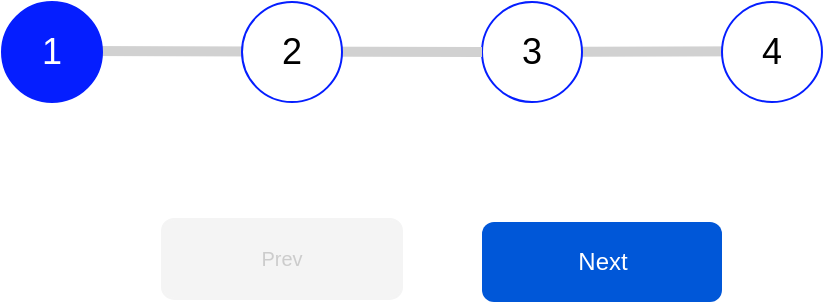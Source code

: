 <mxfile version="15.9.6" type="device"><diagram id="vWdnyQel4jqhRgon0HJ7" name="Page-1"><mxGraphModel dx="1422" dy="721" grid="1" gridSize="10" guides="1" tooltips="1" connect="1" arrows="1" fold="1" page="1" pageScale="1" pageWidth="827" pageHeight="1169" math="0" shadow="0"><root><mxCell id="0"/><mxCell id="1" parent="0"/><mxCell id="Dd1gmSxw_yAQWYS6m2-f-1" value="Prev" style="rounded=1;html=1;shadow=0;dashed=0;whiteSpace=wrap;fontSize=10;fillColor=#F4F4F4;align=center;strokeColor=#F4F4F4;fontColor=#CCCCCC;" vertex="1" parent="1"><mxGeometry x="240" y="278.44" width="120" height="40" as="geometry"/></mxCell><mxCell id="Dd1gmSxw_yAQWYS6m2-f-2" value="Next" style="rounded=1;fillColor=#0057D8;strokeColor=none;html=1;fontColor=#ffffff;align=center;verticalAlign=middle;fontStyle=0;fontSize=12;sketch=0;" vertex="1" parent="1"><mxGeometry x="400" y="280" width="120" height="40" as="geometry"/></mxCell><mxCell id="Dd1gmSxw_yAQWYS6m2-f-5" value="" style="endArrow=none;html=1;rounded=0;fontSize=18;fontColor=#FFFFFF;strokeColor=#D1D1D1;strokeWidth=5;fillColor=#f5f5f5;startArrow=none;" edge="1" parent="1" source="Dd1gmSxw_yAQWYS6m2-f-7"><mxGeometry width="50" height="50" relative="1" as="geometry"><mxPoint x="200" y="194.5" as="sourcePoint"/><mxPoint x="565" y="194.5" as="targetPoint"/></mxGeometry></mxCell><mxCell id="Dd1gmSxw_yAQWYS6m2-f-7" value="3" style="ellipse;whiteSpace=wrap;html=1;aspect=fixed;strokeColor=#051EFF;fillColor=#FFFFFF;fontColor=#000000;fontSize=18;" vertex="1" parent="1"><mxGeometry x="400" y="170" width="50" height="50" as="geometry"/></mxCell><mxCell id="Dd1gmSxw_yAQWYS6m2-f-8" value="" style="endArrow=none;html=1;rounded=0;fontSize=18;fontColor=#FFFFFF;strokeColor=#D1D1D1;strokeWidth=5;fillColor=#f5f5f5;" edge="1" parent="1" target="Dd1gmSxw_yAQWYS6m2-f-7"><mxGeometry width="50" height="50" relative="1" as="geometry"><mxPoint x="200" y="194.5" as="sourcePoint"/><mxPoint x="565" y="194.5" as="targetPoint"/></mxGeometry></mxCell><mxCell id="Dd1gmSxw_yAQWYS6m2-f-3" value="1" style="ellipse;whiteSpace=wrap;html=1;aspect=fixed;strokeColor=#051EFF;fillColor=#051EFF;fontColor=#FFFFFF;fontSize=18;" vertex="1" parent="1"><mxGeometry x="160" y="170" width="50" height="50" as="geometry"/></mxCell><mxCell id="Dd1gmSxw_yAQWYS6m2-f-6" value="2" style="ellipse;whiteSpace=wrap;html=1;aspect=fixed;strokeColor=#051EFF;fillColor=#FFFFFF;fontColor=#000000;fontSize=18;" vertex="1" parent="1"><mxGeometry x="280" y="170" width="50" height="50" as="geometry"/></mxCell><mxCell id="Dd1gmSxw_yAQWYS6m2-f-9" value="4" style="ellipse;whiteSpace=wrap;html=1;aspect=fixed;strokeColor=#051EFF;fillColor=#FFFFFF;fontColor=#000000;fontSize=18;" vertex="1" parent="1"><mxGeometry x="520" y="170" width="50" height="50" as="geometry"/></mxCell></root></mxGraphModel></diagram></mxfile>